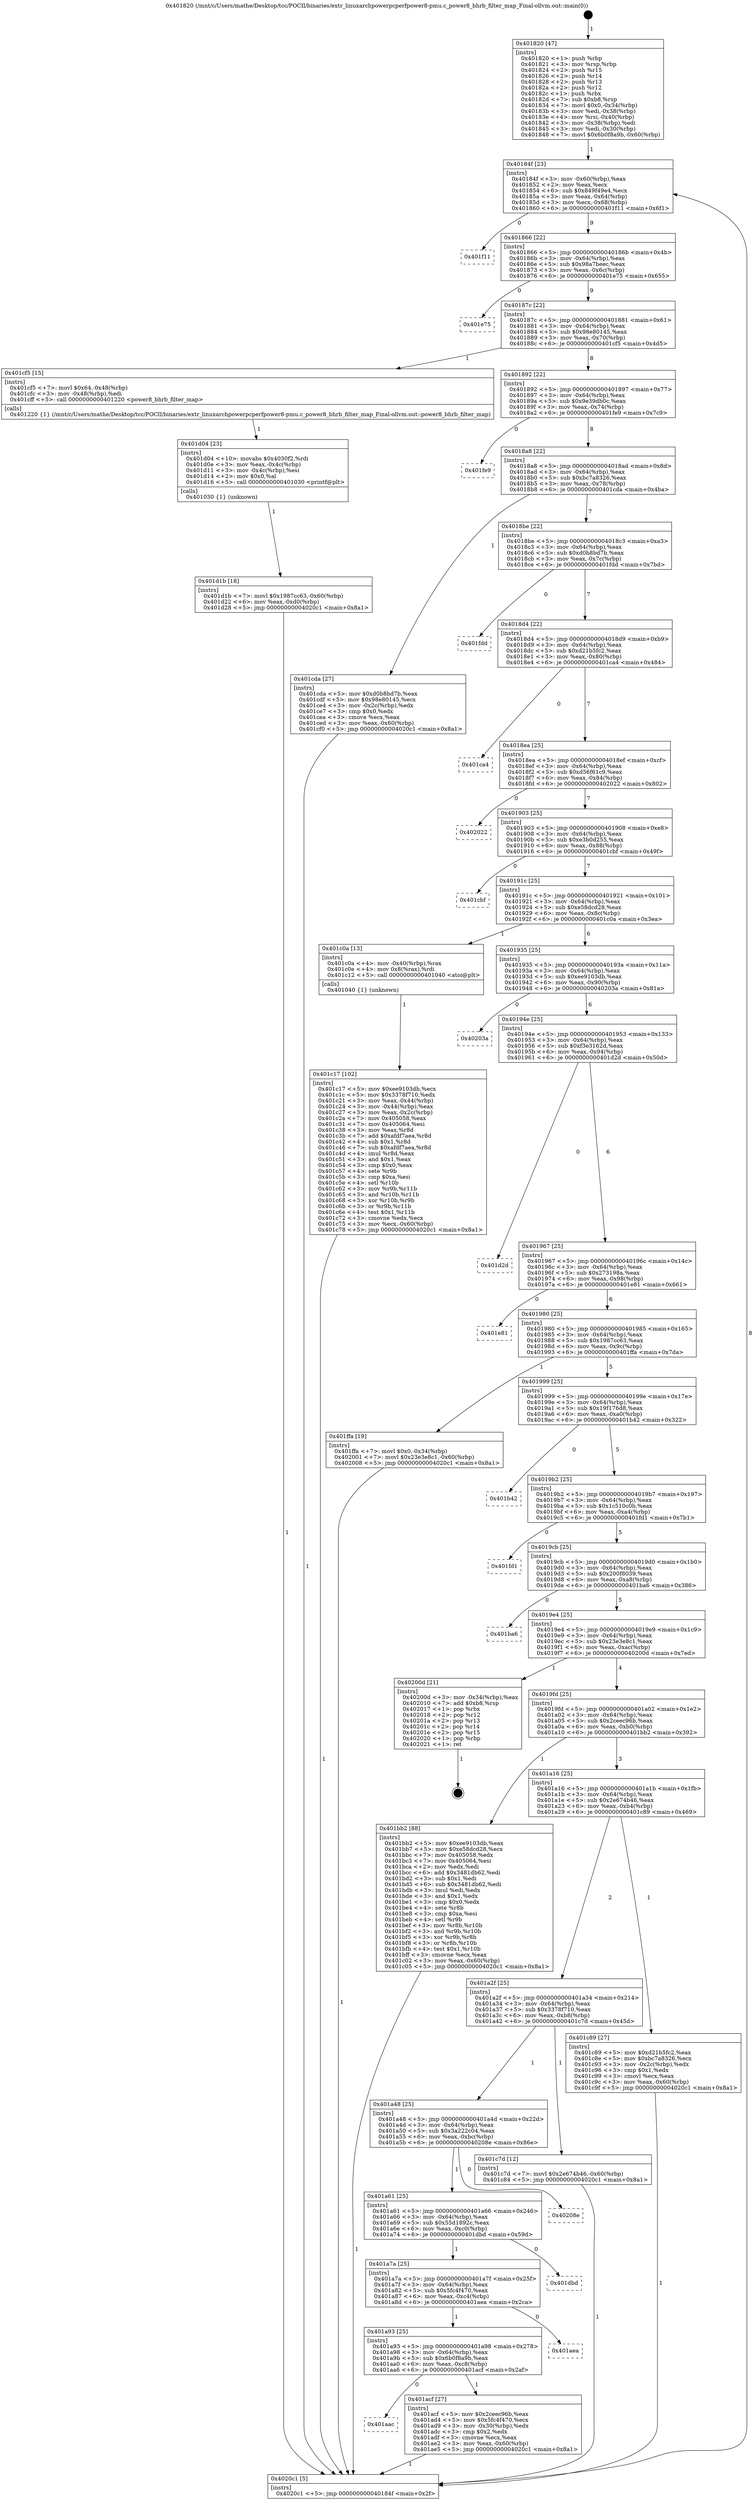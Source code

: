digraph "0x401820" {
  label = "0x401820 (/mnt/c/Users/mathe/Desktop/tcc/POCII/binaries/extr_linuxarchpowerpcperfpower8-pmu.c_power8_bhrb_filter_map_Final-ollvm.out::main(0))"
  labelloc = "t"
  node[shape=record]

  Entry [label="",width=0.3,height=0.3,shape=circle,fillcolor=black,style=filled]
  "0x40184f" [label="{
     0x40184f [23]\l
     | [instrs]\l
     &nbsp;&nbsp;0x40184f \<+3\>: mov -0x60(%rbp),%eax\l
     &nbsp;&nbsp;0x401852 \<+2\>: mov %eax,%ecx\l
     &nbsp;&nbsp;0x401854 \<+6\>: sub $0x849f49e4,%ecx\l
     &nbsp;&nbsp;0x40185a \<+3\>: mov %eax,-0x64(%rbp)\l
     &nbsp;&nbsp;0x40185d \<+3\>: mov %ecx,-0x68(%rbp)\l
     &nbsp;&nbsp;0x401860 \<+6\>: je 0000000000401f11 \<main+0x6f1\>\l
  }"]
  "0x401f11" [label="{
     0x401f11\l
  }", style=dashed]
  "0x401866" [label="{
     0x401866 [22]\l
     | [instrs]\l
     &nbsp;&nbsp;0x401866 \<+5\>: jmp 000000000040186b \<main+0x4b\>\l
     &nbsp;&nbsp;0x40186b \<+3\>: mov -0x64(%rbp),%eax\l
     &nbsp;&nbsp;0x40186e \<+5\>: sub $0x98a7beec,%eax\l
     &nbsp;&nbsp;0x401873 \<+3\>: mov %eax,-0x6c(%rbp)\l
     &nbsp;&nbsp;0x401876 \<+6\>: je 0000000000401e75 \<main+0x655\>\l
  }"]
  Exit [label="",width=0.3,height=0.3,shape=circle,fillcolor=black,style=filled,peripheries=2]
  "0x401e75" [label="{
     0x401e75\l
  }", style=dashed]
  "0x40187c" [label="{
     0x40187c [22]\l
     | [instrs]\l
     &nbsp;&nbsp;0x40187c \<+5\>: jmp 0000000000401881 \<main+0x61\>\l
     &nbsp;&nbsp;0x401881 \<+3\>: mov -0x64(%rbp),%eax\l
     &nbsp;&nbsp;0x401884 \<+5\>: sub $0x98e80145,%eax\l
     &nbsp;&nbsp;0x401889 \<+3\>: mov %eax,-0x70(%rbp)\l
     &nbsp;&nbsp;0x40188c \<+6\>: je 0000000000401cf5 \<main+0x4d5\>\l
  }"]
  "0x401d1b" [label="{
     0x401d1b [18]\l
     | [instrs]\l
     &nbsp;&nbsp;0x401d1b \<+7\>: movl $0x1987cc63,-0x60(%rbp)\l
     &nbsp;&nbsp;0x401d22 \<+6\>: mov %eax,-0xd0(%rbp)\l
     &nbsp;&nbsp;0x401d28 \<+5\>: jmp 00000000004020c1 \<main+0x8a1\>\l
  }"]
  "0x401cf5" [label="{
     0x401cf5 [15]\l
     | [instrs]\l
     &nbsp;&nbsp;0x401cf5 \<+7\>: movl $0x64,-0x48(%rbp)\l
     &nbsp;&nbsp;0x401cfc \<+3\>: mov -0x48(%rbp),%edi\l
     &nbsp;&nbsp;0x401cff \<+5\>: call 0000000000401220 \<power8_bhrb_filter_map\>\l
     | [calls]\l
     &nbsp;&nbsp;0x401220 \{1\} (/mnt/c/Users/mathe/Desktop/tcc/POCII/binaries/extr_linuxarchpowerpcperfpower8-pmu.c_power8_bhrb_filter_map_Final-ollvm.out::power8_bhrb_filter_map)\l
  }"]
  "0x401892" [label="{
     0x401892 [22]\l
     | [instrs]\l
     &nbsp;&nbsp;0x401892 \<+5\>: jmp 0000000000401897 \<main+0x77\>\l
     &nbsp;&nbsp;0x401897 \<+3\>: mov -0x64(%rbp),%eax\l
     &nbsp;&nbsp;0x40189a \<+5\>: sub $0x9e39db0c,%eax\l
     &nbsp;&nbsp;0x40189f \<+3\>: mov %eax,-0x74(%rbp)\l
     &nbsp;&nbsp;0x4018a2 \<+6\>: je 0000000000401fe9 \<main+0x7c9\>\l
  }"]
  "0x401d04" [label="{
     0x401d04 [23]\l
     | [instrs]\l
     &nbsp;&nbsp;0x401d04 \<+10\>: movabs $0x4030f2,%rdi\l
     &nbsp;&nbsp;0x401d0e \<+3\>: mov %eax,-0x4c(%rbp)\l
     &nbsp;&nbsp;0x401d11 \<+3\>: mov -0x4c(%rbp),%esi\l
     &nbsp;&nbsp;0x401d14 \<+2\>: mov $0x0,%al\l
     &nbsp;&nbsp;0x401d16 \<+5\>: call 0000000000401030 \<printf@plt\>\l
     | [calls]\l
     &nbsp;&nbsp;0x401030 \{1\} (unknown)\l
  }"]
  "0x401fe9" [label="{
     0x401fe9\l
  }", style=dashed]
  "0x4018a8" [label="{
     0x4018a8 [22]\l
     | [instrs]\l
     &nbsp;&nbsp;0x4018a8 \<+5\>: jmp 00000000004018ad \<main+0x8d\>\l
     &nbsp;&nbsp;0x4018ad \<+3\>: mov -0x64(%rbp),%eax\l
     &nbsp;&nbsp;0x4018b0 \<+5\>: sub $0xbc7a8326,%eax\l
     &nbsp;&nbsp;0x4018b5 \<+3\>: mov %eax,-0x78(%rbp)\l
     &nbsp;&nbsp;0x4018b8 \<+6\>: je 0000000000401cda \<main+0x4ba\>\l
  }"]
  "0x401c17" [label="{
     0x401c17 [102]\l
     | [instrs]\l
     &nbsp;&nbsp;0x401c17 \<+5\>: mov $0xee9103db,%ecx\l
     &nbsp;&nbsp;0x401c1c \<+5\>: mov $0x3378f710,%edx\l
     &nbsp;&nbsp;0x401c21 \<+3\>: mov %eax,-0x44(%rbp)\l
     &nbsp;&nbsp;0x401c24 \<+3\>: mov -0x44(%rbp),%eax\l
     &nbsp;&nbsp;0x401c27 \<+3\>: mov %eax,-0x2c(%rbp)\l
     &nbsp;&nbsp;0x401c2a \<+7\>: mov 0x405058,%eax\l
     &nbsp;&nbsp;0x401c31 \<+7\>: mov 0x405064,%esi\l
     &nbsp;&nbsp;0x401c38 \<+3\>: mov %eax,%r8d\l
     &nbsp;&nbsp;0x401c3b \<+7\>: add $0xafdf7aea,%r8d\l
     &nbsp;&nbsp;0x401c42 \<+4\>: sub $0x1,%r8d\l
     &nbsp;&nbsp;0x401c46 \<+7\>: sub $0xafdf7aea,%r8d\l
     &nbsp;&nbsp;0x401c4d \<+4\>: imul %r8d,%eax\l
     &nbsp;&nbsp;0x401c51 \<+3\>: and $0x1,%eax\l
     &nbsp;&nbsp;0x401c54 \<+3\>: cmp $0x0,%eax\l
     &nbsp;&nbsp;0x401c57 \<+4\>: sete %r9b\l
     &nbsp;&nbsp;0x401c5b \<+3\>: cmp $0xa,%esi\l
     &nbsp;&nbsp;0x401c5e \<+4\>: setl %r10b\l
     &nbsp;&nbsp;0x401c62 \<+3\>: mov %r9b,%r11b\l
     &nbsp;&nbsp;0x401c65 \<+3\>: and %r10b,%r11b\l
     &nbsp;&nbsp;0x401c68 \<+3\>: xor %r10b,%r9b\l
     &nbsp;&nbsp;0x401c6b \<+3\>: or %r9b,%r11b\l
     &nbsp;&nbsp;0x401c6e \<+4\>: test $0x1,%r11b\l
     &nbsp;&nbsp;0x401c72 \<+3\>: cmovne %edx,%ecx\l
     &nbsp;&nbsp;0x401c75 \<+3\>: mov %ecx,-0x60(%rbp)\l
     &nbsp;&nbsp;0x401c78 \<+5\>: jmp 00000000004020c1 \<main+0x8a1\>\l
  }"]
  "0x401cda" [label="{
     0x401cda [27]\l
     | [instrs]\l
     &nbsp;&nbsp;0x401cda \<+5\>: mov $0xd0b8bd7b,%eax\l
     &nbsp;&nbsp;0x401cdf \<+5\>: mov $0x98e80145,%ecx\l
     &nbsp;&nbsp;0x401ce4 \<+3\>: mov -0x2c(%rbp),%edx\l
     &nbsp;&nbsp;0x401ce7 \<+3\>: cmp $0x0,%edx\l
     &nbsp;&nbsp;0x401cea \<+3\>: cmove %ecx,%eax\l
     &nbsp;&nbsp;0x401ced \<+3\>: mov %eax,-0x60(%rbp)\l
     &nbsp;&nbsp;0x401cf0 \<+5\>: jmp 00000000004020c1 \<main+0x8a1\>\l
  }"]
  "0x4018be" [label="{
     0x4018be [22]\l
     | [instrs]\l
     &nbsp;&nbsp;0x4018be \<+5\>: jmp 00000000004018c3 \<main+0xa3\>\l
     &nbsp;&nbsp;0x4018c3 \<+3\>: mov -0x64(%rbp),%eax\l
     &nbsp;&nbsp;0x4018c6 \<+5\>: sub $0xd0b8bd7b,%eax\l
     &nbsp;&nbsp;0x4018cb \<+3\>: mov %eax,-0x7c(%rbp)\l
     &nbsp;&nbsp;0x4018ce \<+6\>: je 0000000000401fdd \<main+0x7bd\>\l
  }"]
  "0x401820" [label="{
     0x401820 [47]\l
     | [instrs]\l
     &nbsp;&nbsp;0x401820 \<+1\>: push %rbp\l
     &nbsp;&nbsp;0x401821 \<+3\>: mov %rsp,%rbp\l
     &nbsp;&nbsp;0x401824 \<+2\>: push %r15\l
     &nbsp;&nbsp;0x401826 \<+2\>: push %r14\l
     &nbsp;&nbsp;0x401828 \<+2\>: push %r13\l
     &nbsp;&nbsp;0x40182a \<+2\>: push %r12\l
     &nbsp;&nbsp;0x40182c \<+1\>: push %rbx\l
     &nbsp;&nbsp;0x40182d \<+7\>: sub $0xb8,%rsp\l
     &nbsp;&nbsp;0x401834 \<+7\>: movl $0x0,-0x34(%rbp)\l
     &nbsp;&nbsp;0x40183b \<+3\>: mov %edi,-0x38(%rbp)\l
     &nbsp;&nbsp;0x40183e \<+4\>: mov %rsi,-0x40(%rbp)\l
     &nbsp;&nbsp;0x401842 \<+3\>: mov -0x38(%rbp),%edi\l
     &nbsp;&nbsp;0x401845 \<+3\>: mov %edi,-0x30(%rbp)\l
     &nbsp;&nbsp;0x401848 \<+7\>: movl $0x6b0f8a9b,-0x60(%rbp)\l
  }"]
  "0x401fdd" [label="{
     0x401fdd\l
  }", style=dashed]
  "0x4018d4" [label="{
     0x4018d4 [22]\l
     | [instrs]\l
     &nbsp;&nbsp;0x4018d4 \<+5\>: jmp 00000000004018d9 \<main+0xb9\>\l
     &nbsp;&nbsp;0x4018d9 \<+3\>: mov -0x64(%rbp),%eax\l
     &nbsp;&nbsp;0x4018dc \<+5\>: sub $0xd21b5fc2,%eax\l
     &nbsp;&nbsp;0x4018e1 \<+3\>: mov %eax,-0x80(%rbp)\l
     &nbsp;&nbsp;0x4018e4 \<+6\>: je 0000000000401ca4 \<main+0x484\>\l
  }"]
  "0x4020c1" [label="{
     0x4020c1 [5]\l
     | [instrs]\l
     &nbsp;&nbsp;0x4020c1 \<+5\>: jmp 000000000040184f \<main+0x2f\>\l
  }"]
  "0x401ca4" [label="{
     0x401ca4\l
  }", style=dashed]
  "0x4018ea" [label="{
     0x4018ea [25]\l
     | [instrs]\l
     &nbsp;&nbsp;0x4018ea \<+5\>: jmp 00000000004018ef \<main+0xcf\>\l
     &nbsp;&nbsp;0x4018ef \<+3\>: mov -0x64(%rbp),%eax\l
     &nbsp;&nbsp;0x4018f2 \<+5\>: sub $0xd56f61c9,%eax\l
     &nbsp;&nbsp;0x4018f7 \<+6\>: mov %eax,-0x84(%rbp)\l
     &nbsp;&nbsp;0x4018fd \<+6\>: je 0000000000402022 \<main+0x802\>\l
  }"]
  "0x401aac" [label="{
     0x401aac\l
  }", style=dashed]
  "0x402022" [label="{
     0x402022\l
  }", style=dashed]
  "0x401903" [label="{
     0x401903 [25]\l
     | [instrs]\l
     &nbsp;&nbsp;0x401903 \<+5\>: jmp 0000000000401908 \<main+0xe8\>\l
     &nbsp;&nbsp;0x401908 \<+3\>: mov -0x64(%rbp),%eax\l
     &nbsp;&nbsp;0x40190b \<+5\>: sub $0xe3b0d255,%eax\l
     &nbsp;&nbsp;0x401910 \<+6\>: mov %eax,-0x88(%rbp)\l
     &nbsp;&nbsp;0x401916 \<+6\>: je 0000000000401cbf \<main+0x49f\>\l
  }"]
  "0x401acf" [label="{
     0x401acf [27]\l
     | [instrs]\l
     &nbsp;&nbsp;0x401acf \<+5\>: mov $0x2ceec96b,%eax\l
     &nbsp;&nbsp;0x401ad4 \<+5\>: mov $0x5fc4f470,%ecx\l
     &nbsp;&nbsp;0x401ad9 \<+3\>: mov -0x30(%rbp),%edx\l
     &nbsp;&nbsp;0x401adc \<+3\>: cmp $0x2,%edx\l
     &nbsp;&nbsp;0x401adf \<+3\>: cmovne %ecx,%eax\l
     &nbsp;&nbsp;0x401ae2 \<+3\>: mov %eax,-0x60(%rbp)\l
     &nbsp;&nbsp;0x401ae5 \<+5\>: jmp 00000000004020c1 \<main+0x8a1\>\l
  }"]
  "0x401cbf" [label="{
     0x401cbf\l
  }", style=dashed]
  "0x40191c" [label="{
     0x40191c [25]\l
     | [instrs]\l
     &nbsp;&nbsp;0x40191c \<+5\>: jmp 0000000000401921 \<main+0x101\>\l
     &nbsp;&nbsp;0x401921 \<+3\>: mov -0x64(%rbp),%eax\l
     &nbsp;&nbsp;0x401924 \<+5\>: sub $0xe58dcd28,%eax\l
     &nbsp;&nbsp;0x401929 \<+6\>: mov %eax,-0x8c(%rbp)\l
     &nbsp;&nbsp;0x40192f \<+6\>: je 0000000000401c0a \<main+0x3ea\>\l
  }"]
  "0x401a93" [label="{
     0x401a93 [25]\l
     | [instrs]\l
     &nbsp;&nbsp;0x401a93 \<+5\>: jmp 0000000000401a98 \<main+0x278\>\l
     &nbsp;&nbsp;0x401a98 \<+3\>: mov -0x64(%rbp),%eax\l
     &nbsp;&nbsp;0x401a9b \<+5\>: sub $0x6b0f8a9b,%eax\l
     &nbsp;&nbsp;0x401aa0 \<+6\>: mov %eax,-0xc8(%rbp)\l
     &nbsp;&nbsp;0x401aa6 \<+6\>: je 0000000000401acf \<main+0x2af\>\l
  }"]
  "0x401c0a" [label="{
     0x401c0a [13]\l
     | [instrs]\l
     &nbsp;&nbsp;0x401c0a \<+4\>: mov -0x40(%rbp),%rax\l
     &nbsp;&nbsp;0x401c0e \<+4\>: mov 0x8(%rax),%rdi\l
     &nbsp;&nbsp;0x401c12 \<+5\>: call 0000000000401040 \<atoi@plt\>\l
     | [calls]\l
     &nbsp;&nbsp;0x401040 \{1\} (unknown)\l
  }"]
  "0x401935" [label="{
     0x401935 [25]\l
     | [instrs]\l
     &nbsp;&nbsp;0x401935 \<+5\>: jmp 000000000040193a \<main+0x11a\>\l
     &nbsp;&nbsp;0x40193a \<+3\>: mov -0x64(%rbp),%eax\l
     &nbsp;&nbsp;0x40193d \<+5\>: sub $0xee9103db,%eax\l
     &nbsp;&nbsp;0x401942 \<+6\>: mov %eax,-0x90(%rbp)\l
     &nbsp;&nbsp;0x401948 \<+6\>: je 000000000040203a \<main+0x81a\>\l
  }"]
  "0x401aea" [label="{
     0x401aea\l
  }", style=dashed]
  "0x40203a" [label="{
     0x40203a\l
  }", style=dashed]
  "0x40194e" [label="{
     0x40194e [25]\l
     | [instrs]\l
     &nbsp;&nbsp;0x40194e \<+5\>: jmp 0000000000401953 \<main+0x133\>\l
     &nbsp;&nbsp;0x401953 \<+3\>: mov -0x64(%rbp),%eax\l
     &nbsp;&nbsp;0x401956 \<+5\>: sub $0xf3e3162d,%eax\l
     &nbsp;&nbsp;0x40195b \<+6\>: mov %eax,-0x94(%rbp)\l
     &nbsp;&nbsp;0x401961 \<+6\>: je 0000000000401d2d \<main+0x50d\>\l
  }"]
  "0x401a7a" [label="{
     0x401a7a [25]\l
     | [instrs]\l
     &nbsp;&nbsp;0x401a7a \<+5\>: jmp 0000000000401a7f \<main+0x25f\>\l
     &nbsp;&nbsp;0x401a7f \<+3\>: mov -0x64(%rbp),%eax\l
     &nbsp;&nbsp;0x401a82 \<+5\>: sub $0x5fc4f470,%eax\l
     &nbsp;&nbsp;0x401a87 \<+6\>: mov %eax,-0xc4(%rbp)\l
     &nbsp;&nbsp;0x401a8d \<+6\>: je 0000000000401aea \<main+0x2ca\>\l
  }"]
  "0x401d2d" [label="{
     0x401d2d\l
  }", style=dashed]
  "0x401967" [label="{
     0x401967 [25]\l
     | [instrs]\l
     &nbsp;&nbsp;0x401967 \<+5\>: jmp 000000000040196c \<main+0x14c\>\l
     &nbsp;&nbsp;0x40196c \<+3\>: mov -0x64(%rbp),%eax\l
     &nbsp;&nbsp;0x40196f \<+5\>: sub $0x273198a,%eax\l
     &nbsp;&nbsp;0x401974 \<+6\>: mov %eax,-0x98(%rbp)\l
     &nbsp;&nbsp;0x40197a \<+6\>: je 0000000000401e81 \<main+0x661\>\l
  }"]
  "0x401dbd" [label="{
     0x401dbd\l
  }", style=dashed]
  "0x401e81" [label="{
     0x401e81\l
  }", style=dashed]
  "0x401980" [label="{
     0x401980 [25]\l
     | [instrs]\l
     &nbsp;&nbsp;0x401980 \<+5\>: jmp 0000000000401985 \<main+0x165\>\l
     &nbsp;&nbsp;0x401985 \<+3\>: mov -0x64(%rbp),%eax\l
     &nbsp;&nbsp;0x401988 \<+5\>: sub $0x1987cc63,%eax\l
     &nbsp;&nbsp;0x40198d \<+6\>: mov %eax,-0x9c(%rbp)\l
     &nbsp;&nbsp;0x401993 \<+6\>: je 0000000000401ffa \<main+0x7da\>\l
  }"]
  "0x401a61" [label="{
     0x401a61 [25]\l
     | [instrs]\l
     &nbsp;&nbsp;0x401a61 \<+5\>: jmp 0000000000401a66 \<main+0x246\>\l
     &nbsp;&nbsp;0x401a66 \<+3\>: mov -0x64(%rbp),%eax\l
     &nbsp;&nbsp;0x401a69 \<+5\>: sub $0x55d1892c,%eax\l
     &nbsp;&nbsp;0x401a6e \<+6\>: mov %eax,-0xc0(%rbp)\l
     &nbsp;&nbsp;0x401a74 \<+6\>: je 0000000000401dbd \<main+0x59d\>\l
  }"]
  "0x401ffa" [label="{
     0x401ffa [19]\l
     | [instrs]\l
     &nbsp;&nbsp;0x401ffa \<+7\>: movl $0x0,-0x34(%rbp)\l
     &nbsp;&nbsp;0x402001 \<+7\>: movl $0x23e3e8c1,-0x60(%rbp)\l
     &nbsp;&nbsp;0x402008 \<+5\>: jmp 00000000004020c1 \<main+0x8a1\>\l
  }"]
  "0x401999" [label="{
     0x401999 [25]\l
     | [instrs]\l
     &nbsp;&nbsp;0x401999 \<+5\>: jmp 000000000040199e \<main+0x17e\>\l
     &nbsp;&nbsp;0x40199e \<+3\>: mov -0x64(%rbp),%eax\l
     &nbsp;&nbsp;0x4019a1 \<+5\>: sub $0x19f176d8,%eax\l
     &nbsp;&nbsp;0x4019a6 \<+6\>: mov %eax,-0xa0(%rbp)\l
     &nbsp;&nbsp;0x4019ac \<+6\>: je 0000000000401b42 \<main+0x322\>\l
  }"]
  "0x40208e" [label="{
     0x40208e\l
  }", style=dashed]
  "0x401b42" [label="{
     0x401b42\l
  }", style=dashed]
  "0x4019b2" [label="{
     0x4019b2 [25]\l
     | [instrs]\l
     &nbsp;&nbsp;0x4019b2 \<+5\>: jmp 00000000004019b7 \<main+0x197\>\l
     &nbsp;&nbsp;0x4019b7 \<+3\>: mov -0x64(%rbp),%eax\l
     &nbsp;&nbsp;0x4019ba \<+5\>: sub $0x1c510c0b,%eax\l
     &nbsp;&nbsp;0x4019bf \<+6\>: mov %eax,-0xa4(%rbp)\l
     &nbsp;&nbsp;0x4019c5 \<+6\>: je 0000000000401fd1 \<main+0x7b1\>\l
  }"]
  "0x401a48" [label="{
     0x401a48 [25]\l
     | [instrs]\l
     &nbsp;&nbsp;0x401a48 \<+5\>: jmp 0000000000401a4d \<main+0x22d\>\l
     &nbsp;&nbsp;0x401a4d \<+3\>: mov -0x64(%rbp),%eax\l
     &nbsp;&nbsp;0x401a50 \<+5\>: sub $0x3a222c04,%eax\l
     &nbsp;&nbsp;0x401a55 \<+6\>: mov %eax,-0xbc(%rbp)\l
     &nbsp;&nbsp;0x401a5b \<+6\>: je 000000000040208e \<main+0x86e\>\l
  }"]
  "0x401fd1" [label="{
     0x401fd1\l
  }", style=dashed]
  "0x4019cb" [label="{
     0x4019cb [25]\l
     | [instrs]\l
     &nbsp;&nbsp;0x4019cb \<+5\>: jmp 00000000004019d0 \<main+0x1b0\>\l
     &nbsp;&nbsp;0x4019d0 \<+3\>: mov -0x64(%rbp),%eax\l
     &nbsp;&nbsp;0x4019d3 \<+5\>: sub $0x200f8039,%eax\l
     &nbsp;&nbsp;0x4019d8 \<+6\>: mov %eax,-0xa8(%rbp)\l
     &nbsp;&nbsp;0x4019de \<+6\>: je 0000000000401ba6 \<main+0x386\>\l
  }"]
  "0x401c7d" [label="{
     0x401c7d [12]\l
     | [instrs]\l
     &nbsp;&nbsp;0x401c7d \<+7\>: movl $0x2e674b46,-0x60(%rbp)\l
     &nbsp;&nbsp;0x401c84 \<+5\>: jmp 00000000004020c1 \<main+0x8a1\>\l
  }"]
  "0x401ba6" [label="{
     0x401ba6\l
  }", style=dashed]
  "0x4019e4" [label="{
     0x4019e4 [25]\l
     | [instrs]\l
     &nbsp;&nbsp;0x4019e4 \<+5\>: jmp 00000000004019e9 \<main+0x1c9\>\l
     &nbsp;&nbsp;0x4019e9 \<+3\>: mov -0x64(%rbp),%eax\l
     &nbsp;&nbsp;0x4019ec \<+5\>: sub $0x23e3e8c1,%eax\l
     &nbsp;&nbsp;0x4019f1 \<+6\>: mov %eax,-0xac(%rbp)\l
     &nbsp;&nbsp;0x4019f7 \<+6\>: je 000000000040200d \<main+0x7ed\>\l
  }"]
  "0x401a2f" [label="{
     0x401a2f [25]\l
     | [instrs]\l
     &nbsp;&nbsp;0x401a2f \<+5\>: jmp 0000000000401a34 \<main+0x214\>\l
     &nbsp;&nbsp;0x401a34 \<+3\>: mov -0x64(%rbp),%eax\l
     &nbsp;&nbsp;0x401a37 \<+5\>: sub $0x3378f710,%eax\l
     &nbsp;&nbsp;0x401a3c \<+6\>: mov %eax,-0xb8(%rbp)\l
     &nbsp;&nbsp;0x401a42 \<+6\>: je 0000000000401c7d \<main+0x45d\>\l
  }"]
  "0x40200d" [label="{
     0x40200d [21]\l
     | [instrs]\l
     &nbsp;&nbsp;0x40200d \<+3\>: mov -0x34(%rbp),%eax\l
     &nbsp;&nbsp;0x402010 \<+7\>: add $0xb8,%rsp\l
     &nbsp;&nbsp;0x402017 \<+1\>: pop %rbx\l
     &nbsp;&nbsp;0x402018 \<+2\>: pop %r12\l
     &nbsp;&nbsp;0x40201a \<+2\>: pop %r13\l
     &nbsp;&nbsp;0x40201c \<+2\>: pop %r14\l
     &nbsp;&nbsp;0x40201e \<+2\>: pop %r15\l
     &nbsp;&nbsp;0x402020 \<+1\>: pop %rbp\l
     &nbsp;&nbsp;0x402021 \<+1\>: ret\l
  }"]
  "0x4019fd" [label="{
     0x4019fd [25]\l
     | [instrs]\l
     &nbsp;&nbsp;0x4019fd \<+5\>: jmp 0000000000401a02 \<main+0x1e2\>\l
     &nbsp;&nbsp;0x401a02 \<+3\>: mov -0x64(%rbp),%eax\l
     &nbsp;&nbsp;0x401a05 \<+5\>: sub $0x2ceec96b,%eax\l
     &nbsp;&nbsp;0x401a0a \<+6\>: mov %eax,-0xb0(%rbp)\l
     &nbsp;&nbsp;0x401a10 \<+6\>: je 0000000000401bb2 \<main+0x392\>\l
  }"]
  "0x401c89" [label="{
     0x401c89 [27]\l
     | [instrs]\l
     &nbsp;&nbsp;0x401c89 \<+5\>: mov $0xd21b5fc2,%eax\l
     &nbsp;&nbsp;0x401c8e \<+5\>: mov $0xbc7a8326,%ecx\l
     &nbsp;&nbsp;0x401c93 \<+3\>: mov -0x2c(%rbp),%edx\l
     &nbsp;&nbsp;0x401c96 \<+3\>: cmp $0x1,%edx\l
     &nbsp;&nbsp;0x401c99 \<+3\>: cmovl %ecx,%eax\l
     &nbsp;&nbsp;0x401c9c \<+3\>: mov %eax,-0x60(%rbp)\l
     &nbsp;&nbsp;0x401c9f \<+5\>: jmp 00000000004020c1 \<main+0x8a1\>\l
  }"]
  "0x401bb2" [label="{
     0x401bb2 [88]\l
     | [instrs]\l
     &nbsp;&nbsp;0x401bb2 \<+5\>: mov $0xee9103db,%eax\l
     &nbsp;&nbsp;0x401bb7 \<+5\>: mov $0xe58dcd28,%ecx\l
     &nbsp;&nbsp;0x401bbc \<+7\>: mov 0x405058,%edx\l
     &nbsp;&nbsp;0x401bc3 \<+7\>: mov 0x405064,%esi\l
     &nbsp;&nbsp;0x401bca \<+2\>: mov %edx,%edi\l
     &nbsp;&nbsp;0x401bcc \<+6\>: add $0x3481db62,%edi\l
     &nbsp;&nbsp;0x401bd2 \<+3\>: sub $0x1,%edi\l
     &nbsp;&nbsp;0x401bd5 \<+6\>: sub $0x3481db62,%edi\l
     &nbsp;&nbsp;0x401bdb \<+3\>: imul %edi,%edx\l
     &nbsp;&nbsp;0x401bde \<+3\>: and $0x1,%edx\l
     &nbsp;&nbsp;0x401be1 \<+3\>: cmp $0x0,%edx\l
     &nbsp;&nbsp;0x401be4 \<+4\>: sete %r8b\l
     &nbsp;&nbsp;0x401be8 \<+3\>: cmp $0xa,%esi\l
     &nbsp;&nbsp;0x401beb \<+4\>: setl %r9b\l
     &nbsp;&nbsp;0x401bef \<+3\>: mov %r8b,%r10b\l
     &nbsp;&nbsp;0x401bf2 \<+3\>: and %r9b,%r10b\l
     &nbsp;&nbsp;0x401bf5 \<+3\>: xor %r9b,%r8b\l
     &nbsp;&nbsp;0x401bf8 \<+3\>: or %r8b,%r10b\l
     &nbsp;&nbsp;0x401bfb \<+4\>: test $0x1,%r10b\l
     &nbsp;&nbsp;0x401bff \<+3\>: cmovne %ecx,%eax\l
     &nbsp;&nbsp;0x401c02 \<+3\>: mov %eax,-0x60(%rbp)\l
     &nbsp;&nbsp;0x401c05 \<+5\>: jmp 00000000004020c1 \<main+0x8a1\>\l
  }"]
  "0x401a16" [label="{
     0x401a16 [25]\l
     | [instrs]\l
     &nbsp;&nbsp;0x401a16 \<+5\>: jmp 0000000000401a1b \<main+0x1fb\>\l
     &nbsp;&nbsp;0x401a1b \<+3\>: mov -0x64(%rbp),%eax\l
     &nbsp;&nbsp;0x401a1e \<+5\>: sub $0x2e674b46,%eax\l
     &nbsp;&nbsp;0x401a23 \<+6\>: mov %eax,-0xb4(%rbp)\l
     &nbsp;&nbsp;0x401a29 \<+6\>: je 0000000000401c89 \<main+0x469\>\l
  }"]
  Entry -> "0x401820" [label=" 1"]
  "0x40184f" -> "0x401f11" [label=" 0"]
  "0x40184f" -> "0x401866" [label=" 9"]
  "0x40200d" -> Exit [label=" 1"]
  "0x401866" -> "0x401e75" [label=" 0"]
  "0x401866" -> "0x40187c" [label=" 9"]
  "0x401ffa" -> "0x4020c1" [label=" 1"]
  "0x40187c" -> "0x401cf5" [label=" 1"]
  "0x40187c" -> "0x401892" [label=" 8"]
  "0x401d1b" -> "0x4020c1" [label=" 1"]
  "0x401892" -> "0x401fe9" [label=" 0"]
  "0x401892" -> "0x4018a8" [label=" 8"]
  "0x401d04" -> "0x401d1b" [label=" 1"]
  "0x4018a8" -> "0x401cda" [label=" 1"]
  "0x4018a8" -> "0x4018be" [label=" 7"]
  "0x401cf5" -> "0x401d04" [label=" 1"]
  "0x4018be" -> "0x401fdd" [label=" 0"]
  "0x4018be" -> "0x4018d4" [label=" 7"]
  "0x401cda" -> "0x4020c1" [label=" 1"]
  "0x4018d4" -> "0x401ca4" [label=" 0"]
  "0x4018d4" -> "0x4018ea" [label=" 7"]
  "0x401c89" -> "0x4020c1" [label=" 1"]
  "0x4018ea" -> "0x402022" [label=" 0"]
  "0x4018ea" -> "0x401903" [label=" 7"]
  "0x401c7d" -> "0x4020c1" [label=" 1"]
  "0x401903" -> "0x401cbf" [label=" 0"]
  "0x401903" -> "0x40191c" [label=" 7"]
  "0x401c17" -> "0x4020c1" [label=" 1"]
  "0x40191c" -> "0x401c0a" [label=" 1"]
  "0x40191c" -> "0x401935" [label=" 6"]
  "0x401bb2" -> "0x4020c1" [label=" 1"]
  "0x401935" -> "0x40203a" [label=" 0"]
  "0x401935" -> "0x40194e" [label=" 6"]
  "0x4020c1" -> "0x40184f" [label=" 8"]
  "0x40194e" -> "0x401d2d" [label=" 0"]
  "0x40194e" -> "0x401967" [label=" 6"]
  "0x401acf" -> "0x4020c1" [label=" 1"]
  "0x401967" -> "0x401e81" [label=" 0"]
  "0x401967" -> "0x401980" [label=" 6"]
  "0x401a93" -> "0x401aac" [label=" 0"]
  "0x401980" -> "0x401ffa" [label=" 1"]
  "0x401980" -> "0x401999" [label=" 5"]
  "0x401c0a" -> "0x401c17" [label=" 1"]
  "0x401999" -> "0x401b42" [label=" 0"]
  "0x401999" -> "0x4019b2" [label=" 5"]
  "0x401a7a" -> "0x401a93" [label=" 1"]
  "0x4019b2" -> "0x401fd1" [label=" 0"]
  "0x4019b2" -> "0x4019cb" [label=" 5"]
  "0x401820" -> "0x40184f" [label=" 1"]
  "0x4019cb" -> "0x401ba6" [label=" 0"]
  "0x4019cb" -> "0x4019e4" [label=" 5"]
  "0x401a61" -> "0x401a7a" [label=" 1"]
  "0x4019e4" -> "0x40200d" [label=" 1"]
  "0x4019e4" -> "0x4019fd" [label=" 4"]
  "0x401a93" -> "0x401acf" [label=" 1"]
  "0x4019fd" -> "0x401bb2" [label=" 1"]
  "0x4019fd" -> "0x401a16" [label=" 3"]
  "0x401a48" -> "0x401a61" [label=" 1"]
  "0x401a16" -> "0x401c89" [label=" 1"]
  "0x401a16" -> "0x401a2f" [label=" 2"]
  "0x401a61" -> "0x401dbd" [label=" 0"]
  "0x401a2f" -> "0x401c7d" [label=" 1"]
  "0x401a2f" -> "0x401a48" [label=" 1"]
  "0x401a7a" -> "0x401aea" [label=" 0"]
  "0x401a48" -> "0x40208e" [label=" 0"]
}
